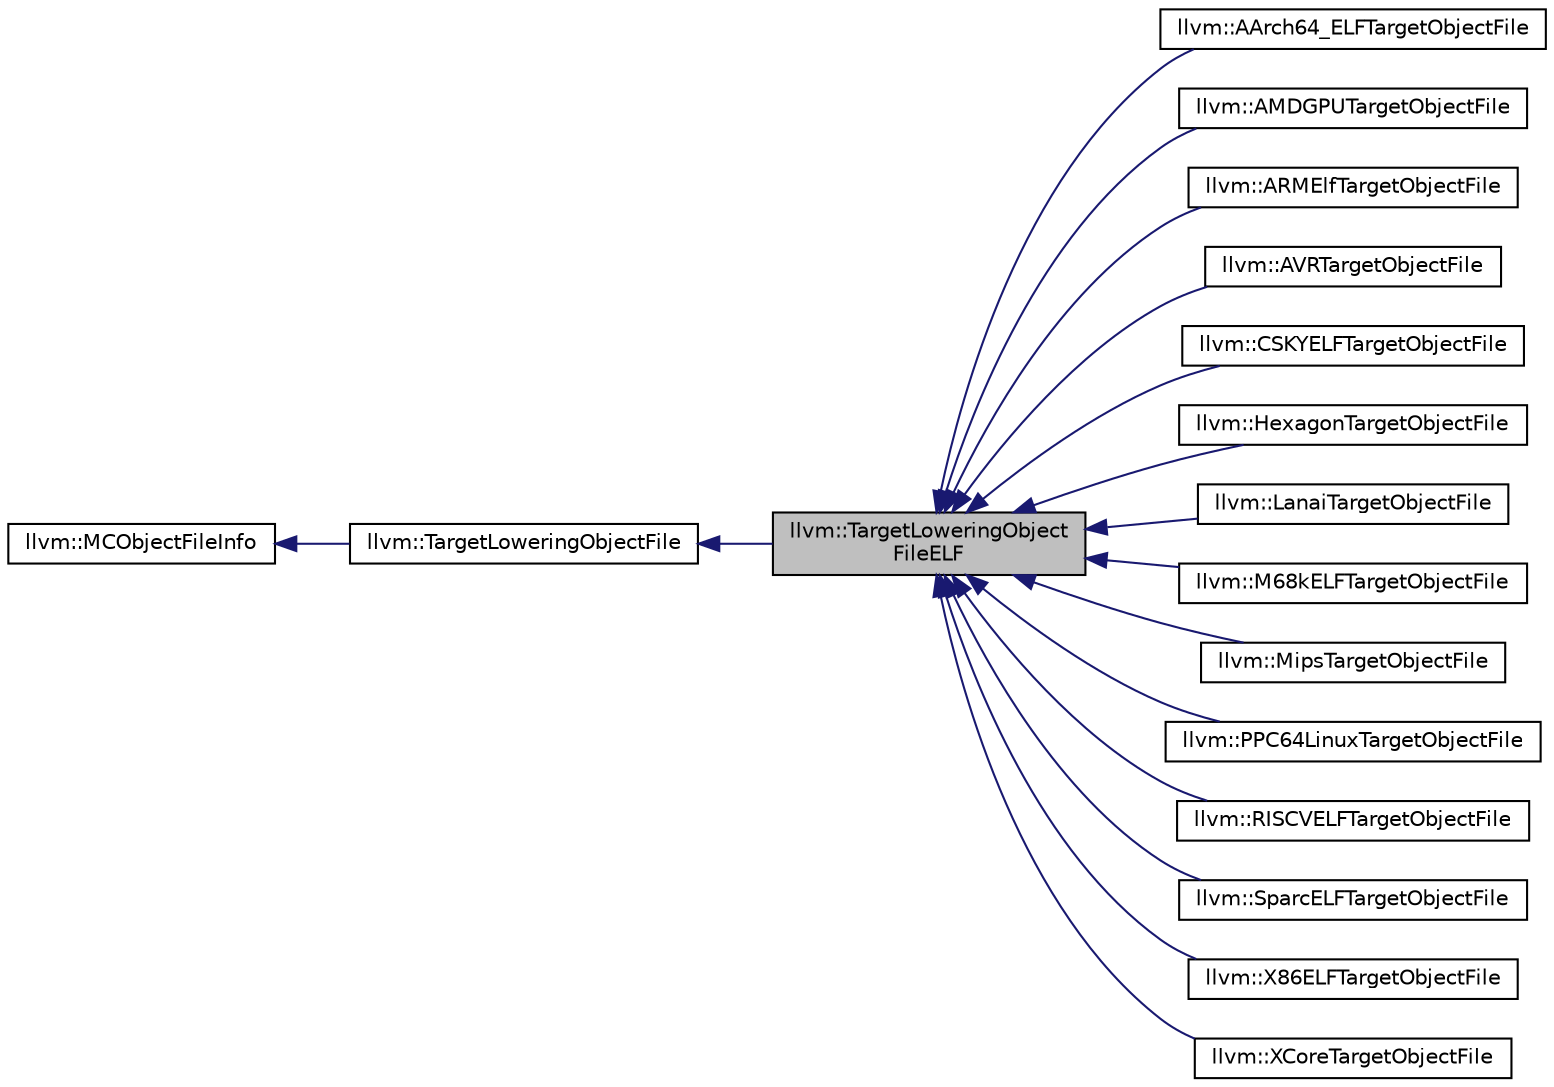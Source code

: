 digraph "llvm::TargetLoweringObjectFileELF"
{
 // LATEX_PDF_SIZE
  bgcolor="transparent";
  edge [fontname="Helvetica",fontsize="10",labelfontname="Helvetica",labelfontsize="10"];
  node [fontname="Helvetica",fontsize="10",shape=record];
  rankdir="LR";
  Node1 [label="llvm::TargetLoweringObject\lFileELF",height=0.2,width=0.4,color="black", fillcolor="grey75", style="filled", fontcolor="black",tooltip=" "];
  Node2 -> Node1 [dir="back",color="midnightblue",fontsize="10",style="solid",fontname="Helvetica"];
  Node2 [label="llvm::TargetLoweringObjectFile",height=0.2,width=0.4,color="black",URL="$classllvm_1_1TargetLoweringObjectFile.html",tooltip=" "];
  Node3 -> Node2 [dir="back",color="midnightblue",fontsize="10",style="solid",fontname="Helvetica"];
  Node3 [label="llvm::MCObjectFileInfo",height=0.2,width=0.4,color="black",URL="$classllvm_1_1MCObjectFileInfo.html",tooltip=" "];
  Node1 -> Node4 [dir="back",color="midnightblue",fontsize="10",style="solid",fontname="Helvetica"];
  Node4 [label="llvm::AArch64_ELFTargetObjectFile",height=0.2,width=0.4,color="black",URL="$classllvm_1_1AArch64__ELFTargetObjectFile.html",tooltip="This implementation is used for AArch64 ELF targets (Linux in particular)."];
  Node1 -> Node5 [dir="back",color="midnightblue",fontsize="10",style="solid",fontname="Helvetica"];
  Node5 [label="llvm::AMDGPUTargetObjectFile",height=0.2,width=0.4,color="black",URL="$classllvm_1_1AMDGPUTargetObjectFile.html",tooltip=" "];
  Node1 -> Node6 [dir="back",color="midnightblue",fontsize="10",style="solid",fontname="Helvetica"];
  Node6 [label="llvm::ARMElfTargetObjectFile",height=0.2,width=0.4,color="black",URL="$classllvm_1_1ARMElfTargetObjectFile.html",tooltip=" "];
  Node1 -> Node7 [dir="back",color="midnightblue",fontsize="10",style="solid",fontname="Helvetica"];
  Node7 [label="llvm::AVRTargetObjectFile",height=0.2,width=0.4,color="black",URL="$classllvm_1_1AVRTargetObjectFile.html",tooltip="Lowering for an AVR ELF32 object file."];
  Node1 -> Node8 [dir="back",color="midnightblue",fontsize="10",style="solid",fontname="Helvetica"];
  Node8 [label="llvm::CSKYELFTargetObjectFile",height=0.2,width=0.4,color="black",URL="$classllvm_1_1CSKYELFTargetObjectFile.html",tooltip=" "];
  Node1 -> Node9 [dir="back",color="midnightblue",fontsize="10",style="solid",fontname="Helvetica"];
  Node9 [label="llvm::HexagonTargetObjectFile",height=0.2,width=0.4,color="black",URL="$classllvm_1_1HexagonTargetObjectFile.html",tooltip=" "];
  Node1 -> Node10 [dir="back",color="midnightblue",fontsize="10",style="solid",fontname="Helvetica"];
  Node10 [label="llvm::LanaiTargetObjectFile",height=0.2,width=0.4,color="black",URL="$classllvm_1_1LanaiTargetObjectFile.html",tooltip=" "];
  Node1 -> Node11 [dir="back",color="midnightblue",fontsize="10",style="solid",fontname="Helvetica"];
  Node11 [label="llvm::M68kELFTargetObjectFile",height=0.2,width=0.4,color="black",URL="$classllvm_1_1M68kELFTargetObjectFile.html",tooltip=" "];
  Node1 -> Node12 [dir="back",color="midnightblue",fontsize="10",style="solid",fontname="Helvetica"];
  Node12 [label="llvm::MipsTargetObjectFile",height=0.2,width=0.4,color="black",URL="$classllvm_1_1MipsTargetObjectFile.html",tooltip=" "];
  Node1 -> Node13 [dir="back",color="midnightblue",fontsize="10",style="solid",fontname="Helvetica"];
  Node13 [label="llvm::PPC64LinuxTargetObjectFile",height=0.2,width=0.4,color="black",URL="$classllvm_1_1PPC64LinuxTargetObjectFile.html",tooltip="PPC64LinuxTargetObjectFile - This implementation is used for 64-bit PowerPC Linux."];
  Node1 -> Node14 [dir="back",color="midnightblue",fontsize="10",style="solid",fontname="Helvetica"];
  Node14 [label="llvm::RISCVELFTargetObjectFile",height=0.2,width=0.4,color="black",URL="$classllvm_1_1RISCVELFTargetObjectFile.html",tooltip="This implementation is used for RISCV ELF targets."];
  Node1 -> Node15 [dir="back",color="midnightblue",fontsize="10",style="solid",fontname="Helvetica"];
  Node15 [label="llvm::SparcELFTargetObjectFile",height=0.2,width=0.4,color="black",URL="$classllvm_1_1SparcELFTargetObjectFile.html",tooltip=" "];
  Node1 -> Node16 [dir="back",color="midnightblue",fontsize="10",style="solid",fontname="Helvetica"];
  Node16 [label="llvm::X86ELFTargetObjectFile",height=0.2,width=0.4,color="black",URL="$classllvm_1_1X86ELFTargetObjectFile.html",tooltip="This implementation is used for X86 ELF targets that don't have a further specialization."];
  Node1 -> Node17 [dir="back",color="midnightblue",fontsize="10",style="solid",fontname="Helvetica"];
  Node17 [label="llvm::XCoreTargetObjectFile",height=0.2,width=0.4,color="black",URL="$classllvm_1_1XCoreTargetObjectFile.html",tooltip=" "];
}
